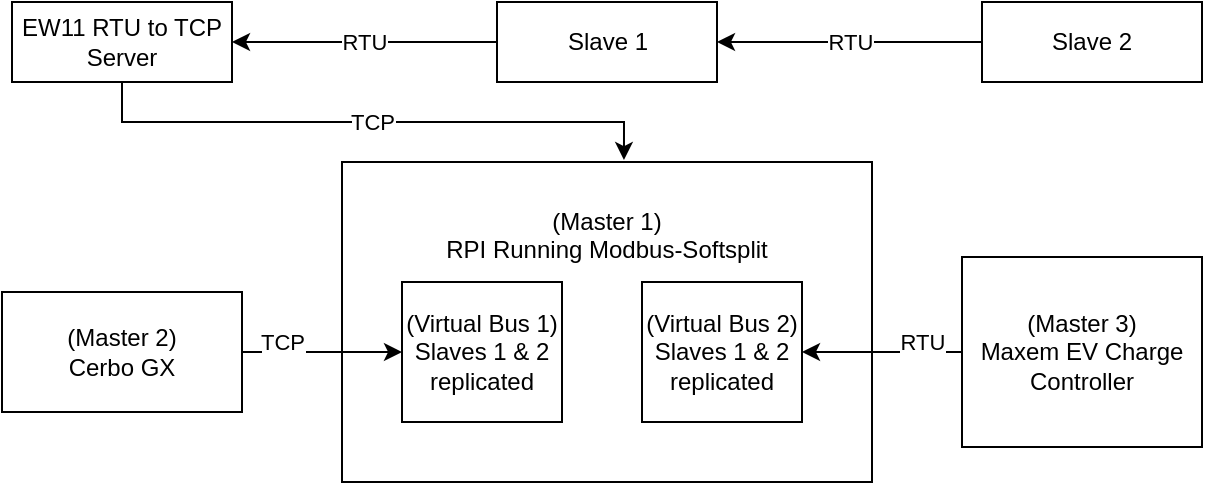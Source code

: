 <mxfile version="20.3.0" type="github">
  <diagram id="eIPMJ2k3sfbq_kxdCN7m" name="Page-1">
    <mxGraphModel dx="1412" dy="1277" grid="1" gridSize="10" guides="1" tooltips="1" connect="1" arrows="1" fold="1" page="1" pageScale="1" pageWidth="1169" pageHeight="827" math="0" shadow="0">
      <root>
        <mxCell id="0" />
        <mxCell id="1" parent="0" />
        <mxCell id="BarNtL6twSqRwrgEXzBo-7" value="&lt;div&gt;RTU&lt;/div&gt;" style="edgeStyle=orthogonalEdgeStyle;rounded=0;orthogonalLoop=1;jettySize=auto;html=1;" parent="1" source="BarNtL6twSqRwrgEXzBo-1" target="BarNtL6twSqRwrgEXzBo-6" edge="1">
          <mxGeometry relative="1" as="geometry" />
        </mxCell>
        <mxCell id="BarNtL6twSqRwrgEXzBo-1" value="&lt;div&gt;Slave 1&lt;/div&gt;" style="rounded=0;whiteSpace=wrap;html=1;" parent="1" vertex="1">
          <mxGeometry x="567.5" y="140" width="110" height="40" as="geometry" />
        </mxCell>
        <mxCell id="BarNtL6twSqRwrgEXzBo-3" value="&lt;div&gt;RTU&lt;/div&gt;" style="edgeStyle=orthogonalEdgeStyle;rounded=0;orthogonalLoop=1;jettySize=auto;html=1;" parent="1" source="BarNtL6twSqRwrgEXzBo-2" target="BarNtL6twSqRwrgEXzBo-1" edge="1">
          <mxGeometry relative="1" as="geometry" />
        </mxCell>
        <mxCell id="BarNtL6twSqRwrgEXzBo-2" value="&lt;div&gt;Slave 2&lt;/div&gt;" style="rounded=0;whiteSpace=wrap;html=1;" parent="1" vertex="1">
          <mxGeometry x="810" y="140" width="110" height="40" as="geometry" />
        </mxCell>
        <mxCell id="04yqYJvkZFRbiZLDvD1z-1" value="&lt;div&gt;TCP&lt;/div&gt;" style="edgeStyle=orthogonalEdgeStyle;rounded=0;orthogonalLoop=1;jettySize=auto;html=1;exitX=0.5;exitY=1;exitDx=0;exitDy=0;entryX=0.532;entryY=-0.006;entryDx=0;entryDy=0;entryPerimeter=0;" edge="1" parent="1" source="BarNtL6twSqRwrgEXzBo-6" target="BarNtL6twSqRwrgEXzBo-8">
          <mxGeometry relative="1" as="geometry" />
        </mxCell>
        <mxCell id="BarNtL6twSqRwrgEXzBo-6" value="&lt;div&gt;EW11 RTU to TCP Server&lt;/div&gt;" style="rounded=0;whiteSpace=wrap;html=1;" parent="1" vertex="1">
          <mxGeometry x="325" y="140" width="110" height="40" as="geometry" />
        </mxCell>
        <mxCell id="BarNtL6twSqRwrgEXzBo-8" value="&lt;div&gt;(Master 1)&lt;/div&gt;&lt;div&gt;RPI Running Modbus-Softsplit&lt;/div&gt;&lt;div&gt;&lt;br&gt;&lt;/div&gt;&lt;div&gt;&lt;br&gt;&lt;/div&gt;&lt;div&gt;&lt;br&gt;&lt;/div&gt;&lt;div&gt;&lt;br&gt;&lt;/div&gt;&lt;div&gt;&lt;br&gt;&lt;/div&gt;&lt;div&gt;&lt;br&gt;&lt;/div&gt;" style="rounded=0;whiteSpace=wrap;html=1;" parent="1" vertex="1">
          <mxGeometry x="490" y="220" width="265" height="160" as="geometry" />
        </mxCell>
        <mxCell id="BarNtL6twSqRwrgEXzBo-13" value="TCP" style="edgeStyle=orthogonalEdgeStyle;rounded=0;orthogonalLoop=1;jettySize=auto;html=1;entryX=0;entryY=0.5;entryDx=0;entryDy=0;" parent="1" source="BarNtL6twSqRwrgEXzBo-11" target="BarNtL6twSqRwrgEXzBo-18" edge="1">
          <mxGeometry x="-0.5" y="5" relative="1" as="geometry">
            <Array as="points">
              <mxPoint x="460" y="315" />
              <mxPoint x="460" y="315" />
            </Array>
            <mxPoint as="offset" />
          </mxGeometry>
        </mxCell>
        <mxCell id="BarNtL6twSqRwrgEXzBo-11" value="(Master 2)&lt;br&gt;Cerbo GX" style="whiteSpace=wrap;html=1;rounded=0;" parent="1" vertex="1">
          <mxGeometry x="320" y="285" width="120" height="60" as="geometry" />
        </mxCell>
        <mxCell id="BarNtL6twSqRwrgEXzBo-16" value="&lt;div&gt;RTU&lt;/div&gt;" style="edgeStyle=orthogonalEdgeStyle;rounded=0;orthogonalLoop=1;jettySize=auto;html=1;entryX=1;entryY=0.5;entryDx=0;entryDy=0;" parent="1" source="BarNtL6twSqRwrgEXzBo-14" target="BarNtL6twSqRwrgEXzBo-19" edge="1">
          <mxGeometry x="-0.5" y="-5" relative="1" as="geometry">
            <mxPoint as="offset" />
          </mxGeometry>
        </mxCell>
        <mxCell id="BarNtL6twSqRwrgEXzBo-14" value="(Master 3)&lt;br&gt;Maxem EV Charge Controller" style="whiteSpace=wrap;html=1;rounded=0;" parent="1" vertex="1">
          <mxGeometry x="800" y="267.5" width="120" height="95" as="geometry" />
        </mxCell>
        <mxCell id="BarNtL6twSqRwrgEXzBo-18" value="(Virtual Bus 1)&lt;br&gt;Slaves 1 &amp;amp; 2 replicated" style="rounded=0;whiteSpace=wrap;html=1;" parent="1" vertex="1">
          <mxGeometry x="520" y="280" width="80" height="70" as="geometry" />
        </mxCell>
        <mxCell id="BarNtL6twSqRwrgEXzBo-19" value="&lt;div&gt;(Virtual Bus 2)&lt;/div&gt;&lt;div&gt;Slaves 1 &amp;amp; 2 replicated&lt;br&gt;&lt;/div&gt;" style="rounded=0;whiteSpace=wrap;html=1;" parent="1" vertex="1">
          <mxGeometry x="640" y="280" width="80" height="70" as="geometry" />
        </mxCell>
      </root>
    </mxGraphModel>
  </diagram>
</mxfile>
